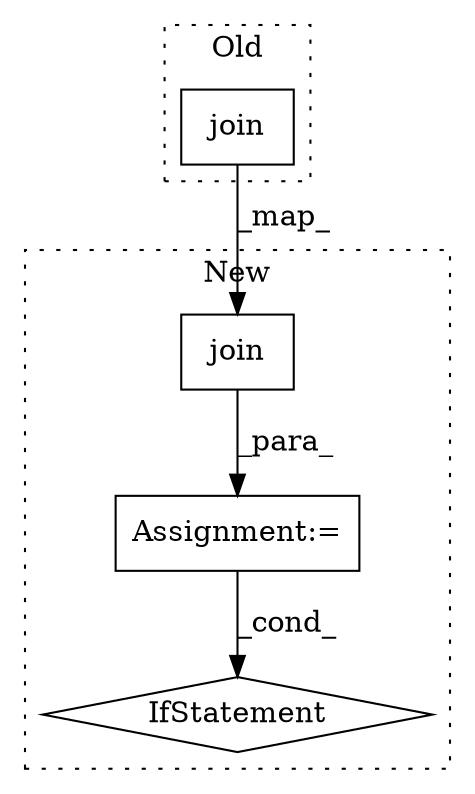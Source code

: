 digraph G {
subgraph cluster0 {
1 [label="join" a="32" s="5319,5385" l="5,1" shape="box"];
label = "Old";
style="dotted";
}
subgraph cluster1 {
2 [label="join" a="32" s="613,646" l="5,1" shape="box"];
3 [label="Assignment:=" a="7" s="753,873" l="66,2" shape="box"];
4 [label="IfStatement" a="25" s="883,908" l="4,2" shape="diamond"];
label = "New";
style="dotted";
}
1 -> 2 [label="_map_"];
2 -> 3 [label="_para_"];
3 -> 4 [label="_cond_"];
}